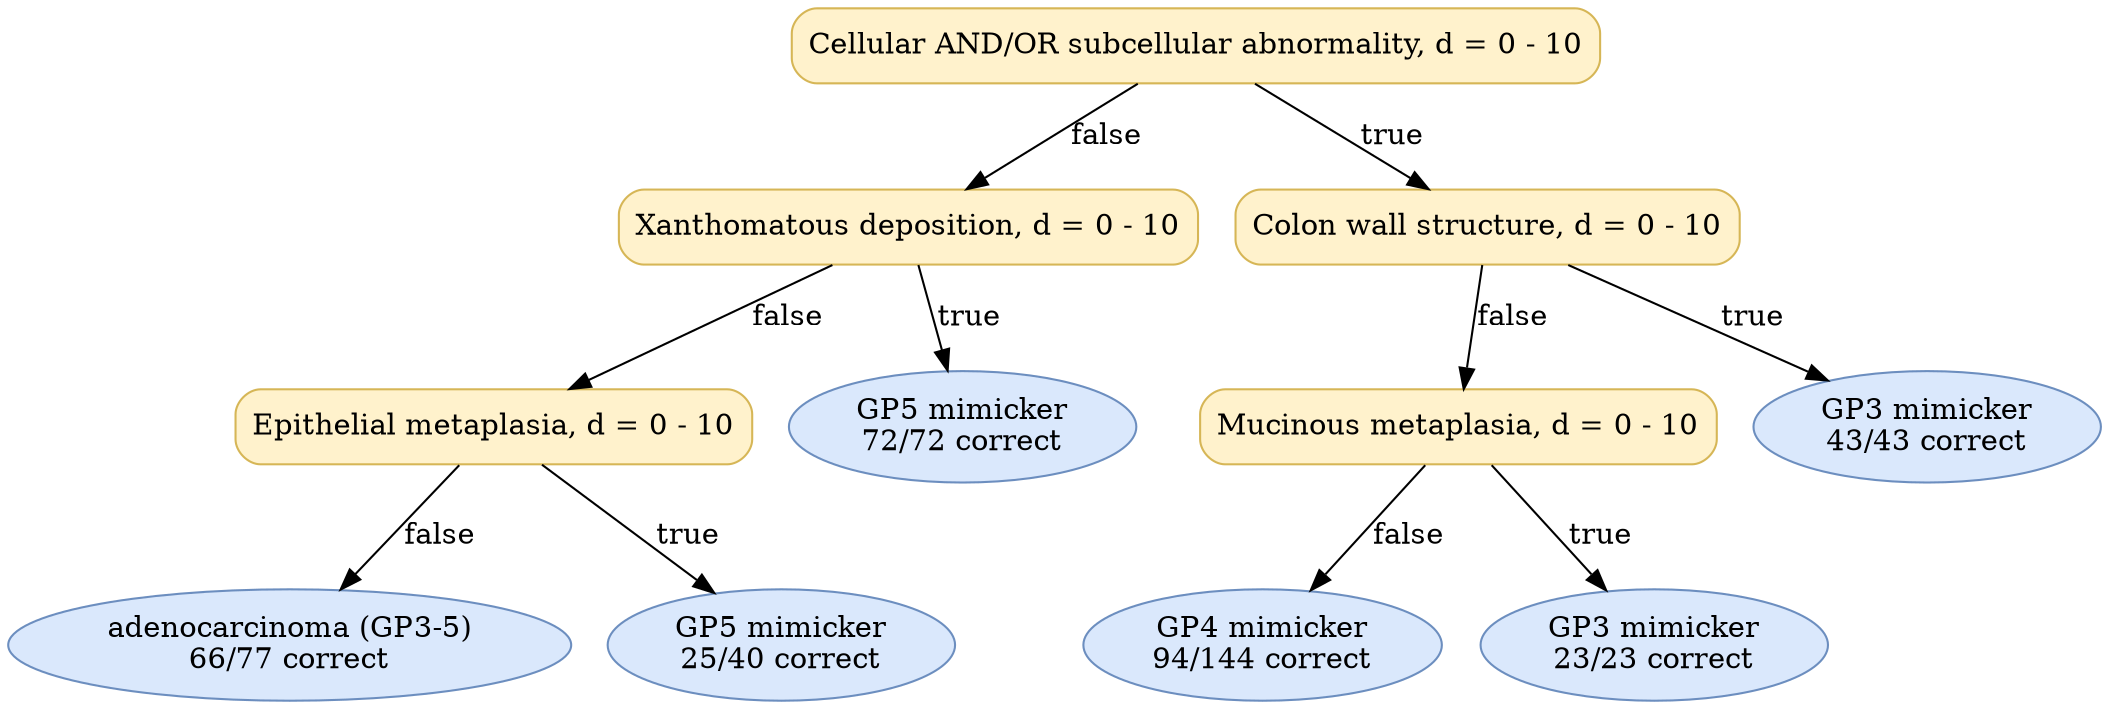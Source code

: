 digraph "DT" {
fontname="Times-Roman";
label="";
node [fontname="Times-Roman"];
Node1 [color="#D6B656", fillcolor="#FFF2CC", label="Cellular AND/OR subcellular abnormality, d = 0 - 10", shape="box", style="rounded,filled"];
Node2 [color="#D6B656", fillcolor="#FFF2CC", label="Xanthomatous deposition, d = 0 - 10", shape="box", style="rounded,filled"];
Node3 [color="#D6B656", fillcolor="#FFF2CC", label="Epithelial metaplasia, d = 0 - 10", shape="box", style="rounded,filled"];
Node4 [color="#6C8EBF", fillcolor="#DAE8FC", label=<adenocarcinoma (GP3-5)<br/>66/77 correct>, shape="ellipse", style="rounded,filled"];
Node5 [color="#6C8EBF", fillcolor="#DAE8FC", label=<GP5 mimicker<br/>25/40 correct>, shape="ellipse", style="rounded,filled"];
Node6 [color="#6C8EBF", fillcolor="#DAE8FC", label=<GP5 mimicker<br/>72/72 correct>, shape="ellipse", style="rounded,filled"];
Node7 [color="#D6B656", fillcolor="#FFF2CC", label="Colon wall structure, d = 0 - 10", shape="box", style="rounded,filled"];
Node8 [color="#D6B656", fillcolor="#FFF2CC", label="Mucinous metaplasia, d = 0 - 10", shape="box", style="rounded,filled"];
Node9 [color="#6C8EBF", fillcolor="#DAE8FC", label=<GP4 mimicker<br/>94/144 correct>, shape="ellipse", style="rounded,filled"];
Node10 [color="#6C8EBF", fillcolor="#DAE8FC", label=<GP3 mimicker<br/>23/23 correct>, shape="ellipse", style="rounded,filled"];
Node11 [color="#6C8EBF", fillcolor="#DAE8FC", label=<GP3 mimicker<br/>43/43 correct>, shape="ellipse", style="rounded,filled"];
Node1 -> Node2  [key=0, label="false"];
Node1 -> Node7  [key=0, label="true"];
Node2 -> Node3  [key=0, label="false"];
Node2 -> Node6  [key=0, label="true"];
Node3 -> Node4  [key=0, label="false"];
Node3 -> Node5  [key=0, label="true"];
Node7 -> Node8  [key=0, label="false"];
Node7 -> Node11  [key=0, label="true"];
Node8 -> Node9  [key=0, label="false"];
Node8 -> Node10  [key=0, label="true"];
}
